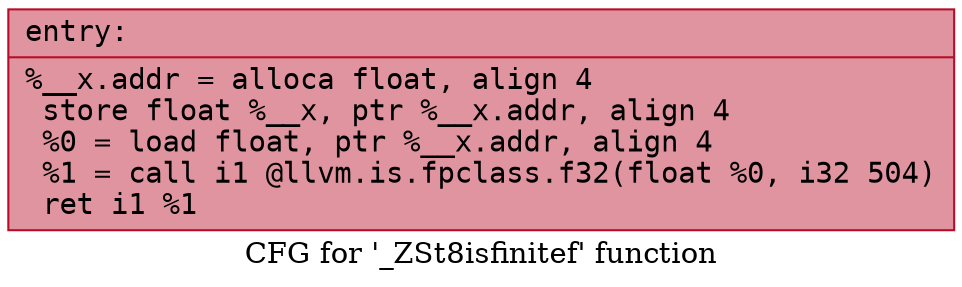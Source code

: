 digraph "CFG for '_ZSt8isfinitef' function" {
	label="CFG for '_ZSt8isfinitef' function";

	Node0x55fec366a410 [shape=record,color="#b70d28ff", style=filled, fillcolor="#b70d2870" fontname="Courier",label="{entry:\l|  %__x.addr = alloca float, align 4\l  store float %__x, ptr %__x.addr, align 4\l  %0 = load float, ptr %__x.addr, align 4\l  %1 = call i1 @llvm.is.fpclass.f32(float %0, i32 504)\l  ret i1 %1\l}"];
}
